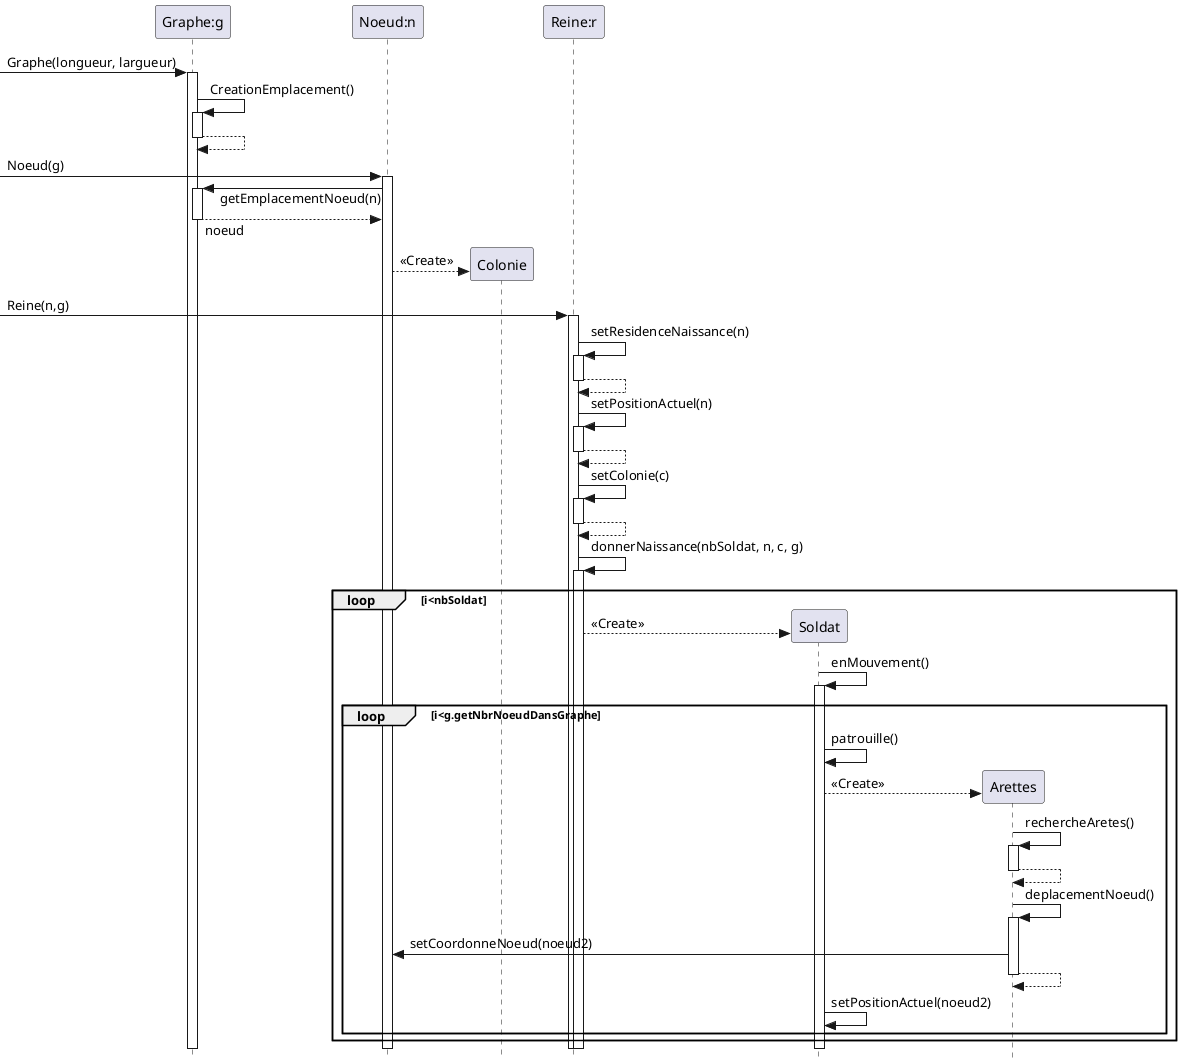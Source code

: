@startuml
'https://plantuml.com/sequence-diagram

skinparam style strictuml
skinparam responseMessageBelowArrow true
hide footbox
'autonumber

participant "Graphe:g" as graphe
participant "Noeud:n" as noeud

' ---------GRAPHE--------------
-> graphe++:Graphe(longueur, largueur)
graphe -> graphe++ : CreationEmplacement()
    return

' ---------NOEUD--------------
-> noeud++:Noeud(g)
graphe <- noeud++ : getEmplacementNoeud(n)
    return noeud

' ---------COLONIE--------------
create Colonie
noeud --> Colonie : <<Create>>

' ---------REINE--------------
participant "Reine:r" as reine
-> reine++ : Reine(n,g)

reine -> reine++ : setResidenceNaissance(n)
    return
reine -> reine++ : setPositionActuel(n)
    return
reine -> reine++ : setColonie(c)
    return
reine -> reine++ : donnerNaissance(nbSoldat, n, c, g)

loop i<nbSoldat
    ' ---------SOLDAT--------------
    create Soldat
    reine --> Soldat : <<Create>>
    Soldat -> Soldat++ : enMouvement()
    loop i<g.getNbrNoeudDansGraphe
        Soldat -> Soldat : patrouille()
        ' ---------ARETES--------------
        create Arettes
        Soldat --> Arettes : <<Create>>
        Arettes -> Arettes++ : rechercheAretes()
            return
        Arettes -> Arettes++ : deplacementNoeud()
        Arettes -> noeud : setCoordonneNoeud(noeud2)
            return
        Soldat -> Soldat : setPositionActuel(noeud2)
    end
end


@enduml